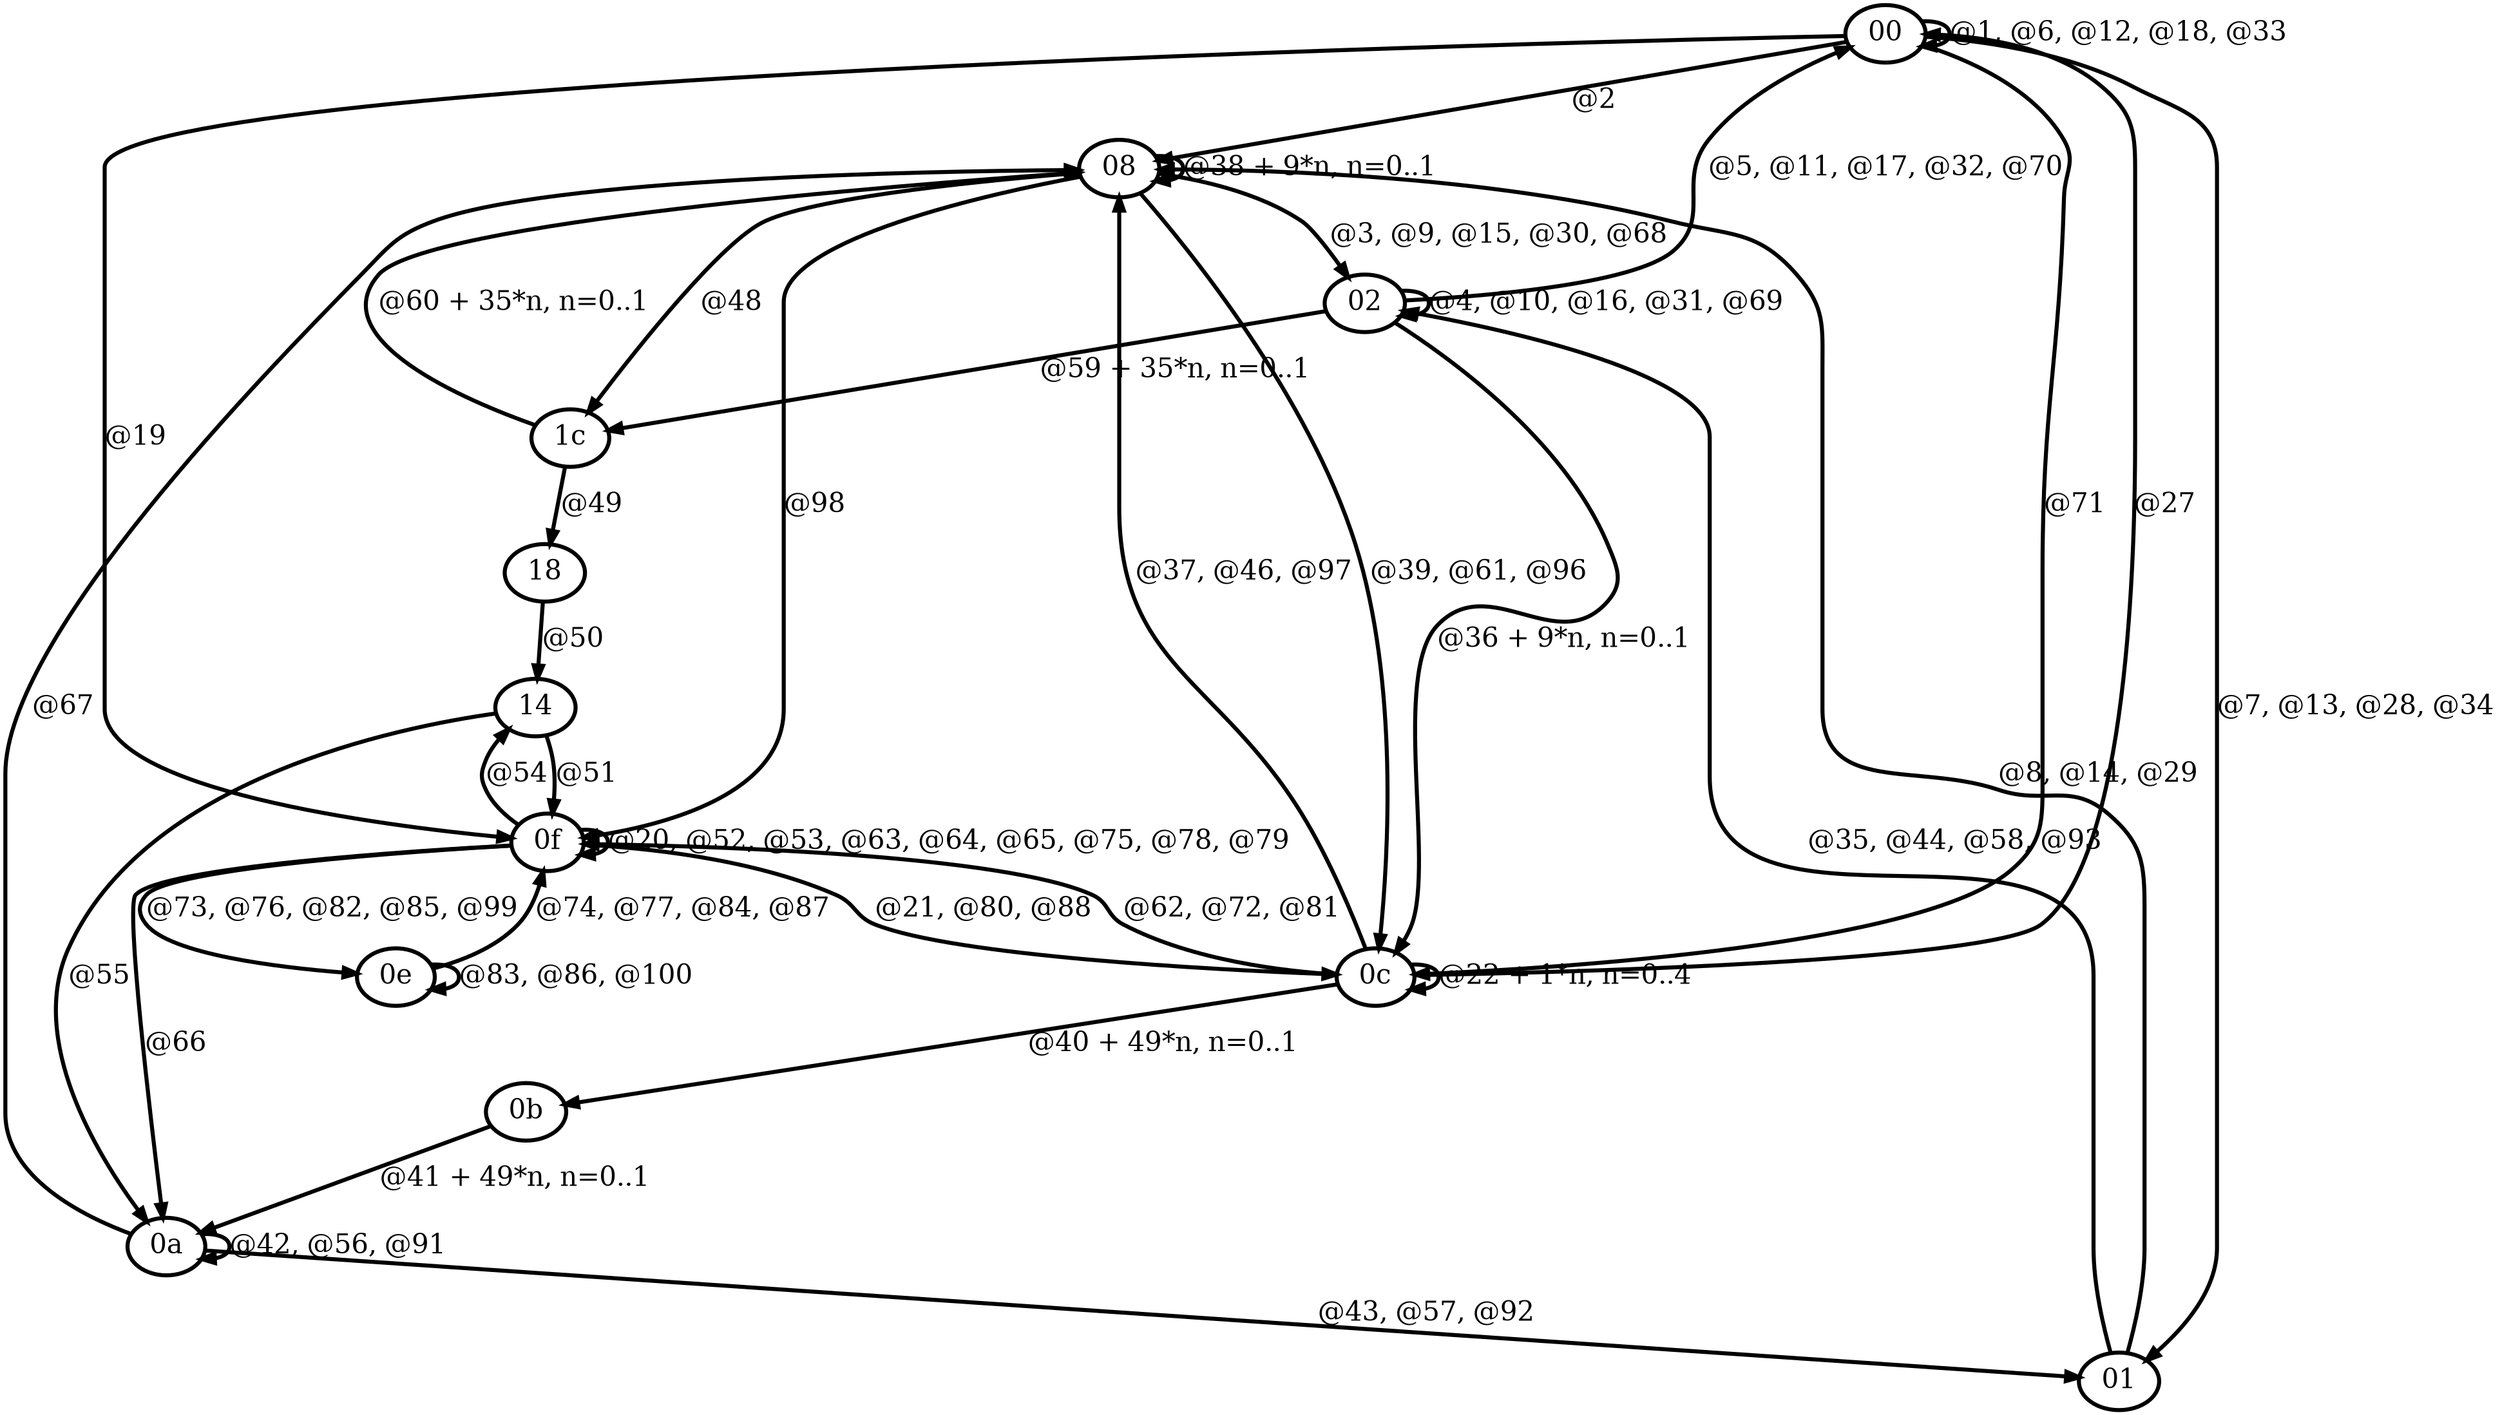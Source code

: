 digraph G {
        node [style=rounded, penwidth=3, fontsize=20, shape=oval];
        "00" -> "00" [label="@1, @6, @12, @18, @33", color=black,arrowsize=1,style=bold,penwidth=3,fontsize=20];
"00" -> "08" [label="@2", color=black,arrowsize=1,style=bold,penwidth=3,fontsize=20];
"08" -> "02" [label="@3, @9, @15, @30, @68", color=black,arrowsize=1,style=bold,penwidth=3,fontsize=20];
"02" -> "02" [label="@4, @10, @16, @31, @69", color=black,arrowsize=1,style=bold,penwidth=3,fontsize=20];
"02" -> "00" [label="@5, @11, @17, @32, @70", color=black,arrowsize=1,style=bold,penwidth=3,fontsize=20];
"00" -> "01" [label="@7, @13, @28, @34", color=black,arrowsize=1,style=bold,penwidth=3,fontsize=20];
"01" -> "08" [label="@8, @14, @29", color=black,arrowsize=1,style=bold,penwidth=3,fontsize=20];
"00" -> "0f" [label="@19", color=black,arrowsize=1,style=bold,penwidth=3,fontsize=20];
"0f" -> "0f" [label="@20, @52, @53, @63, @64, @65, @75, @78, @79", color=black,arrowsize=1,style=bold,penwidth=3,fontsize=20];
"0f" -> "0c" [label="@21, @80, @88", color=black,arrowsize=1,style=bold,penwidth=3,fontsize=20];
"0c" -> "0c" [label="@22 + 1*n, n=0..4", color=black,arrowsize=1,style=bold,penwidth=3,fontsize=20];
"0c" -> "00" [label="@27", color=black,arrowsize=1,style=bold,penwidth=3,fontsize=20];
"01" -> "02" [label="@35, @44, @58, @93", color=black,arrowsize=1,style=bold,penwidth=3,fontsize=20];
"02" -> "0c" [label="@36 + 9*n, n=0..1", color=black,arrowsize=1,style=bold,penwidth=3,fontsize=20];
"0c" -> "08" [label="@37, @46, @97", color=black,arrowsize=1,style=bold,penwidth=3,fontsize=20];
"08" -> "08" [label="@38 + 9*n, n=0..1", color=black,arrowsize=1,style=bold,penwidth=3,fontsize=20];
"08" -> "0c" [label="@39, @61, @96", color=black,arrowsize=1,style=bold,penwidth=3,fontsize=20];
"0c" -> "0b" [label="@40 + 49*n, n=0..1", color=black,arrowsize=1,style=bold,penwidth=3,fontsize=20];
"0b" -> "0a" [label="@41 + 49*n, n=0..1", color=black,arrowsize=1,style=bold,penwidth=3,fontsize=20];
"0a" -> "0a" [label="@42, @56, @91", color=black,arrowsize=1,style=bold,penwidth=3,fontsize=20];
"0a" -> "01" [label="@43, @57, @92", color=black,arrowsize=1,style=bold,penwidth=3,fontsize=20];
"08" -> "1c" [label="@48", color=black,arrowsize=1,style=bold,penwidth=3,fontsize=20];
"1c" -> "18" [label="@49", color=black,arrowsize=1,style=bold,penwidth=3,fontsize=20];
"18" -> "14" [label="@50", color=black,arrowsize=1,style=bold,penwidth=3,fontsize=20];
"14" -> "0f" [label="@51", color=black,arrowsize=1,style=bold,penwidth=3,fontsize=20];
"0f" -> "14" [label="@54", color=black,arrowsize=1,style=bold,penwidth=3,fontsize=20];
"14" -> "0a" [label="@55", color=black,arrowsize=1,style=bold,penwidth=3,fontsize=20];
"02" -> "1c" [label="@59 + 35*n, n=0..1", color=black,arrowsize=1,style=bold,penwidth=3,fontsize=20];
"1c" -> "08" [label="@60 + 35*n, n=0..1", color=black,arrowsize=1,style=bold,penwidth=3,fontsize=20];
"0c" -> "0f" [label="@62, @72, @81", color=black,arrowsize=1,style=bold,penwidth=3,fontsize=20];
"0f" -> "0a" [label="@66", color=black,arrowsize=1,style=bold,penwidth=3,fontsize=20];
"0a" -> "08" [label="@67", color=black,arrowsize=1,style=bold,penwidth=3,fontsize=20];
"00" -> "0c" [label="@71", color=black,arrowsize=1,style=bold,penwidth=3,fontsize=20];
"0f" -> "0e" [label="@73, @76, @82, @85, @99", color=black,arrowsize=1,style=bold,penwidth=3,fontsize=20];
"0e" -> "0f" [label="@74, @77, @84, @87", color=black,arrowsize=1,style=bold,penwidth=3,fontsize=20];
"0e" -> "0e" [label="@83, @86, @100", color=black,arrowsize=1,style=bold,penwidth=3,fontsize=20];
"08" -> "0f" [label="@98", color=black,arrowsize=1,style=bold,penwidth=3,fontsize=20];
}
